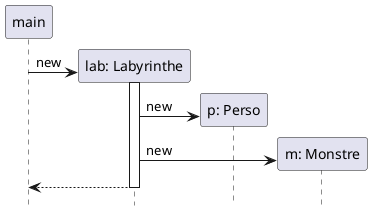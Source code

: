 @startuml
hide footbox

participant "main" as m
participant "lab: Labyrinthe" as l
participant "p: Perso" as p
participant "m: Monstre" as ms
create l
m -> l : new
activate l
  create p
  l -> p : new

  create ms
  l -> ms : new
l --> m
deactivate l
@enduml